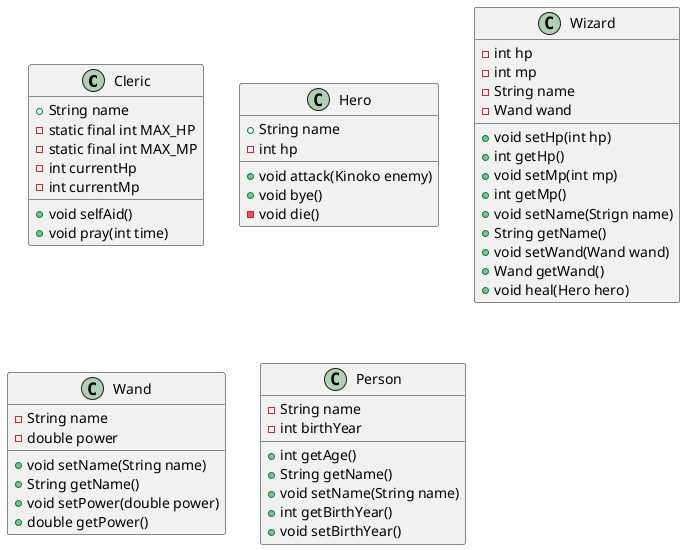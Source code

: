 @startuml
'https://plantuml.com/class-diagram

class Cleric{
    + String name
    - static final int MAX_HP
    - static final int MAX_MP
    - int currentHp
    - int currentMp

    + void selfAid()
    + void pray(int time)

}
class Hero{
    + String name
    - int hp

    + void attack(Kinoko enemy)
    + void bye()
    - void die()
}
class Wizard{
    - int hp
    - int mp
    - String name
    - Wand wand

    + void setHp(int hp)
    + int getHp()
    + void setMp(int mp)
    + int getMp()
    + void setName(Strign name)
    + String getName()
    + void setWand(Wand wand)
    + Wand getWand()
    + void heal(Hero hero)
}

class Wand{
    - String name
    - double power

    + void setName(String name)
    + String getName()
    + void setPower(double power)
    + double getPower()
}

class Person{
    - String name
    - int birthYear

    + int getAge()
    + String getName()
    + void setName(String name)
    + int getBirthYear()
    + void setBirthYear()
}
@enduml